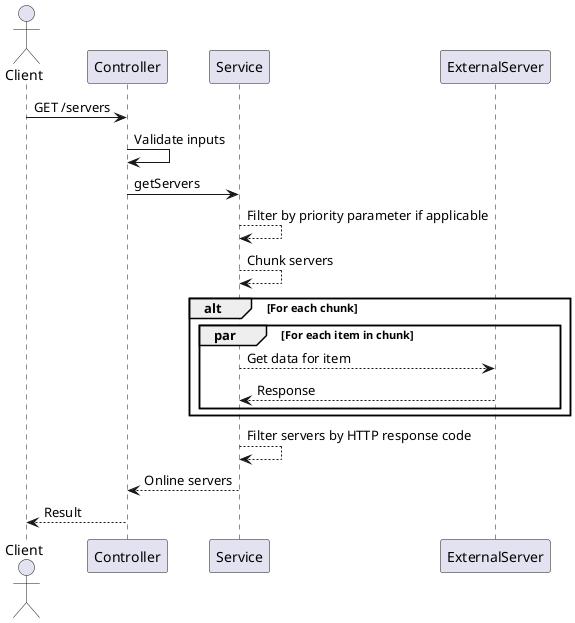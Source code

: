 @startuml
actor       Client

Client -> Controller : GET /servers
Controller -> Controller: Validate inputs
Controller -> Service : getServers
Service --> Service: Filter by priority parameter if applicable
Service --> Service: Chunk servers
alt For each chunk
   par For each item in chunk
      Service --> ExternalServer: Get data for item
      ExternalServer --> Service: Response
   end
end
Service --> Service: Filter servers by HTTP response code
Service --> Controller: Online servers
Controller --> Client: Result

@enduml
